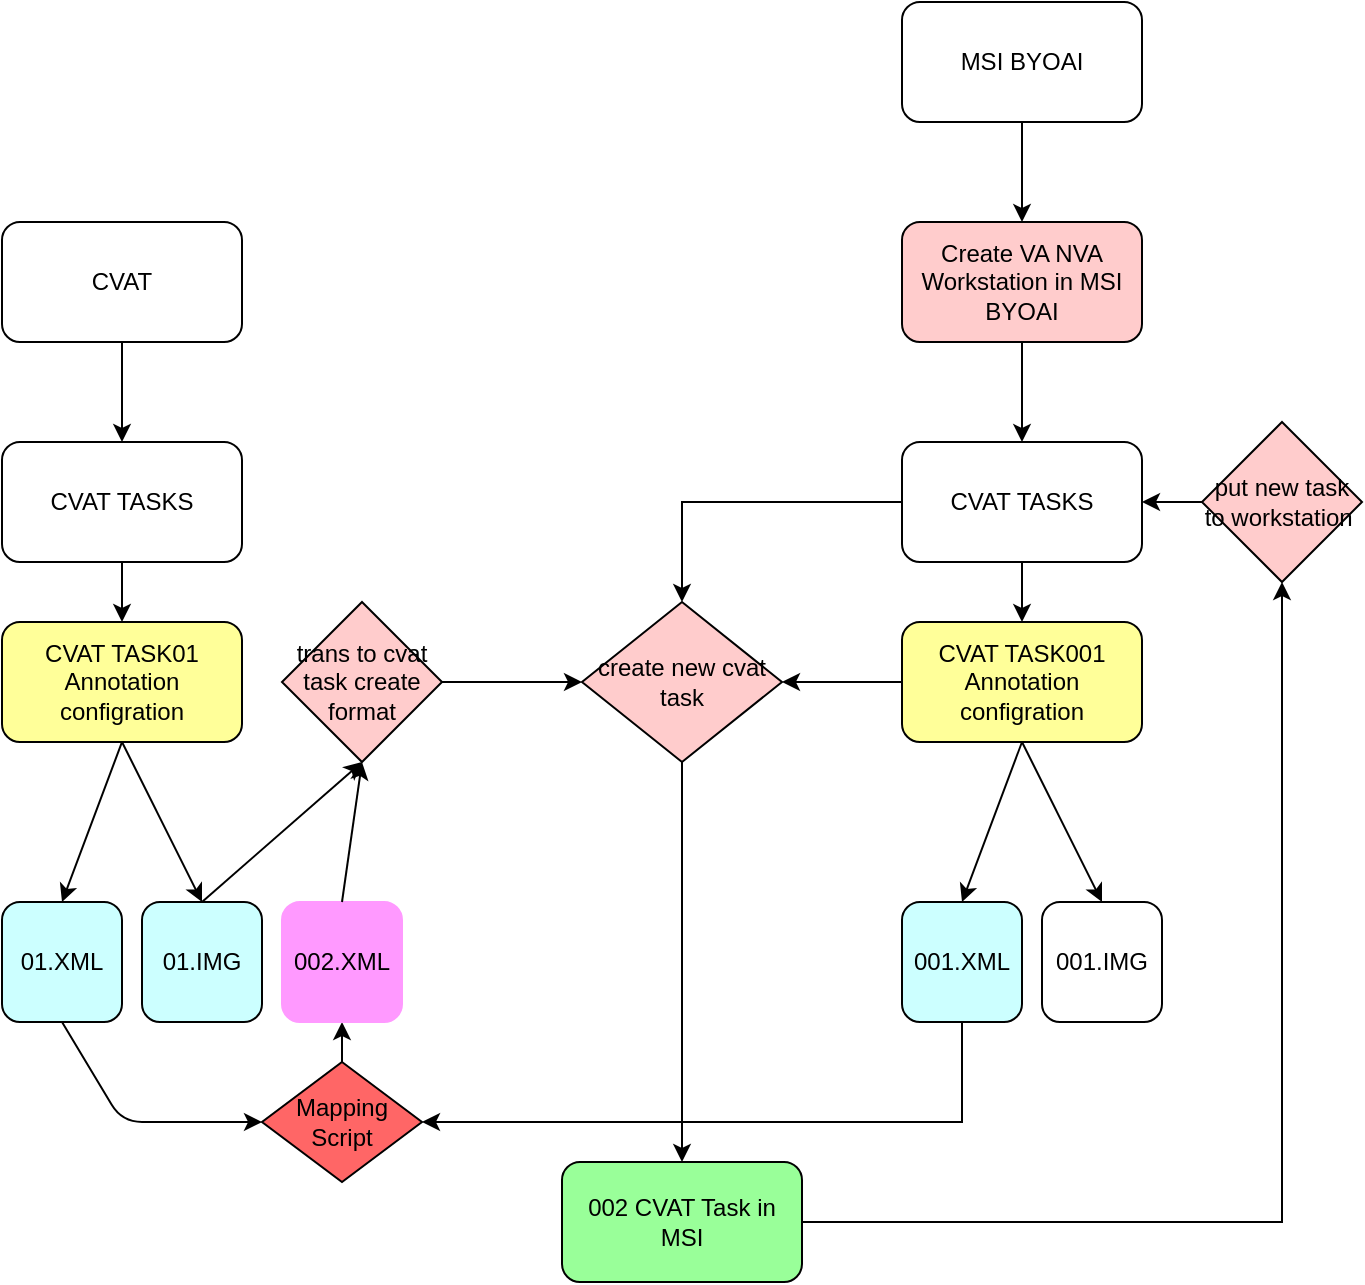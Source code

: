 <mxfile version="15.0.2" type="github">
  <diagram id="uShn4_YHinxp-DKjPIYS" name="Page-1">
    <mxGraphModel dx="1550" dy="800" grid="1" gridSize="10" guides="1" tooltips="1" connect="1" arrows="1" fold="1" page="1" pageScale="1" pageWidth="850" pageHeight="1100" math="0" shadow="0">
      <root>
        <mxCell id="0" />
        <mxCell id="1" parent="0" />
        <mxCell id="4qYPAmRgovbWjJGFVaSB-8" value="Create VA NVA Workstation in MSI BYOAI" style="rounded=1;whiteSpace=wrap;html=1;fillColor=#FFCCCC;" vertex="1" parent="1">
          <mxGeometry x="530" y="150" width="120" height="60" as="geometry" />
        </mxCell>
        <mxCell id="4qYPAmRgovbWjJGFVaSB-14" style="edgeStyle=orthogonalEdgeStyle;rounded=0;orthogonalLoop=1;jettySize=auto;html=1;entryX=0.5;entryY=0;entryDx=0;entryDy=0;" edge="1" parent="1" source="4qYPAmRgovbWjJGFVaSB-10" target="4qYPAmRgovbWjJGFVaSB-13">
          <mxGeometry relative="1" as="geometry" />
        </mxCell>
        <mxCell id="4qYPAmRgovbWjJGFVaSB-28" style="edgeStyle=orthogonalEdgeStyle;rounded=0;orthogonalLoop=1;jettySize=auto;html=1;entryX=0.5;entryY=0;entryDx=0;entryDy=0;" edge="1" parent="1" source="4qYPAmRgovbWjJGFVaSB-10" target="4qYPAmRgovbWjJGFVaSB-32">
          <mxGeometry relative="1" as="geometry">
            <mxPoint x="360" y="490" as="targetPoint" />
          </mxGeometry>
        </mxCell>
        <mxCell id="4qYPAmRgovbWjJGFVaSB-10" value="CVAT TASKS" style="rounded=1;whiteSpace=wrap;html=1;" vertex="1" parent="1">
          <mxGeometry x="530" y="260" width="120" height="60" as="geometry" />
        </mxCell>
        <mxCell id="4qYPAmRgovbWjJGFVaSB-11" value="" style="endArrow=classic;html=1;exitX=0.5;exitY=1;exitDx=0;exitDy=0;entryX=0.5;entryY=0;entryDx=0;entryDy=0;" edge="1" parent="1" source="4qYPAmRgovbWjJGFVaSB-8" target="4qYPAmRgovbWjJGFVaSB-10">
          <mxGeometry width="50" height="50" relative="1" as="geometry">
            <mxPoint x="360" y="130" as="sourcePoint" />
            <mxPoint x="410" y="80" as="targetPoint" />
          </mxGeometry>
        </mxCell>
        <mxCell id="4qYPAmRgovbWjJGFVaSB-35" style="edgeStyle=orthogonalEdgeStyle;rounded=0;orthogonalLoop=1;jettySize=auto;html=1;entryX=1;entryY=0.5;entryDx=0;entryDy=0;" edge="1" parent="1" source="4qYPAmRgovbWjJGFVaSB-13" target="4qYPAmRgovbWjJGFVaSB-32">
          <mxGeometry relative="1" as="geometry" />
        </mxCell>
        <mxCell id="4qYPAmRgovbWjJGFVaSB-13" value="CVAT TASK001&lt;br&gt;Annotation configration" style="rounded=1;whiteSpace=wrap;html=1;fillColor=#FFFF99;" vertex="1" parent="1">
          <mxGeometry x="530" y="350" width="120" height="60" as="geometry" />
        </mxCell>
        <mxCell id="4qYPAmRgovbWjJGFVaSB-20" style="edgeStyle=orthogonalEdgeStyle;rounded=0;orthogonalLoop=1;jettySize=auto;html=1;entryX=0.5;entryY=0;entryDx=0;entryDy=0;" edge="1" parent="1" source="4qYPAmRgovbWjJGFVaSB-15" target="4qYPAmRgovbWjJGFVaSB-18">
          <mxGeometry relative="1" as="geometry" />
        </mxCell>
        <mxCell id="4qYPAmRgovbWjJGFVaSB-15" value="CVAT" style="rounded=1;whiteSpace=wrap;html=1;" vertex="1" parent="1">
          <mxGeometry x="80" y="150" width="120" height="60" as="geometry" />
        </mxCell>
        <mxCell id="4qYPAmRgovbWjJGFVaSB-17" style="edgeStyle=orthogonalEdgeStyle;rounded=0;orthogonalLoop=1;jettySize=auto;html=1;entryX=0.5;entryY=0;entryDx=0;entryDy=0;" edge="1" parent="1" source="4qYPAmRgovbWjJGFVaSB-18" target="4qYPAmRgovbWjJGFVaSB-19">
          <mxGeometry relative="1" as="geometry" />
        </mxCell>
        <mxCell id="4qYPAmRgovbWjJGFVaSB-18" value="CVAT TASKS" style="rounded=1;whiteSpace=wrap;html=1;" vertex="1" parent="1">
          <mxGeometry x="80" y="260" width="120" height="60" as="geometry" />
        </mxCell>
        <mxCell id="4qYPAmRgovbWjJGFVaSB-19" value="CVAT TASK01&lt;br&gt;Annotation configration" style="rounded=1;whiteSpace=wrap;html=1;fillColor=#FFFF99;" vertex="1" parent="1">
          <mxGeometry x="80" y="350" width="120" height="60" as="geometry" />
        </mxCell>
        <mxCell id="4qYPAmRgovbWjJGFVaSB-22" value="" style="endArrow=classic;html=1;exitX=0.5;exitY=1;exitDx=0;exitDy=0;entryX=0.5;entryY=0;entryDx=0;entryDy=0;" edge="1" parent="1" source="4qYPAmRgovbWjJGFVaSB-13" target="4qYPAmRgovbWjJGFVaSB-23">
          <mxGeometry width="50" height="50" relative="1" as="geometry">
            <mxPoint x="360" y="270" as="sourcePoint" />
            <mxPoint x="590" y="480" as="targetPoint" />
          </mxGeometry>
        </mxCell>
        <mxCell id="4qYPAmRgovbWjJGFVaSB-48" style="edgeStyle=orthogonalEdgeStyle;rounded=0;orthogonalLoop=1;jettySize=auto;html=1;entryX=1;entryY=0.5;entryDx=0;entryDy=0;" edge="1" parent="1" source="4qYPAmRgovbWjJGFVaSB-23" target="4qYPAmRgovbWjJGFVaSB-36">
          <mxGeometry relative="1" as="geometry">
            <Array as="points">
              <mxPoint x="560" y="600" />
            </Array>
          </mxGeometry>
        </mxCell>
        <mxCell id="4qYPAmRgovbWjJGFVaSB-23" value="001.XML" style="rounded=1;whiteSpace=wrap;html=1;fillColor=#CCFFFF;" vertex="1" parent="1">
          <mxGeometry x="530" y="490" width="60" height="60" as="geometry" />
        </mxCell>
        <mxCell id="4qYPAmRgovbWjJGFVaSB-25" value="01.XML" style="rounded=1;whiteSpace=wrap;html=1;fillColor=#CCFFFF;" vertex="1" parent="1">
          <mxGeometry x="80" y="490" width="60" height="60" as="geometry" />
        </mxCell>
        <mxCell id="4qYPAmRgovbWjJGFVaSB-27" value="" style="endArrow=classic;html=1;exitX=0.5;exitY=0;exitDx=0;exitDy=0;entryX=0.5;entryY=1;entryDx=0;entryDy=0;" edge="1" parent="1" source="4qYPAmRgovbWjJGFVaSB-36" target="4qYPAmRgovbWjJGFVaSB-31">
          <mxGeometry width="50" height="50" relative="1" as="geometry">
            <mxPoint x="360" y="450" as="sourcePoint" />
            <mxPoint x="260" y="520" as="targetPoint" />
            <Array as="points" />
          </mxGeometry>
        </mxCell>
        <mxCell id="4qYPAmRgovbWjJGFVaSB-31" value="002.XML" style="rounded=1;whiteSpace=wrap;html=1;fillColor=#FF99FF;strokeColor=#FF99FF;" vertex="1" parent="1">
          <mxGeometry x="220" y="490" width="60" height="60" as="geometry" />
        </mxCell>
        <mxCell id="4qYPAmRgovbWjJGFVaSB-32" value="create new cvat task" style="rhombus;whiteSpace=wrap;html=1;fillColor=#FFCCCC;" vertex="1" parent="1">
          <mxGeometry x="370" y="340" width="100" height="80" as="geometry" />
        </mxCell>
        <mxCell id="4qYPAmRgovbWjJGFVaSB-36" value="Mapping&lt;br&gt;Script" style="rhombus;whiteSpace=wrap;html=1;fillColor=#FF6666;" vertex="1" parent="1">
          <mxGeometry x="210" y="570" width="80" height="60" as="geometry" />
        </mxCell>
        <mxCell id="4qYPAmRgovbWjJGFVaSB-37" value="" style="endArrow=classic;html=1;exitX=0.5;exitY=1;exitDx=0;exitDy=0;entryX=0;entryY=0.5;entryDx=0;entryDy=0;" edge="1" parent="1" source="4qYPAmRgovbWjJGFVaSB-25" target="4qYPAmRgovbWjJGFVaSB-36">
          <mxGeometry width="50" height="50" relative="1" as="geometry">
            <mxPoint x="360" y="490" as="sourcePoint" />
            <mxPoint x="410" y="440" as="targetPoint" />
            <Array as="points">
              <mxPoint x="140" y="600" />
            </Array>
          </mxGeometry>
        </mxCell>
        <mxCell id="4qYPAmRgovbWjJGFVaSB-38" value="01.IMG" style="rounded=1;whiteSpace=wrap;html=1;fillColor=#CCFFFF;" vertex="1" parent="1">
          <mxGeometry x="150" y="490" width="60" height="60" as="geometry" />
        </mxCell>
        <mxCell id="4qYPAmRgovbWjJGFVaSB-39" value="" style="endArrow=classic;html=1;exitX=0.5;exitY=1;exitDx=0;exitDy=0;entryX=0.5;entryY=0;entryDx=0;entryDy=0;" edge="1" parent="1" source="4qYPAmRgovbWjJGFVaSB-19" target="4qYPAmRgovbWjJGFVaSB-25">
          <mxGeometry width="50" height="50" relative="1" as="geometry">
            <mxPoint x="360" y="420" as="sourcePoint" />
            <mxPoint x="410" y="370" as="targetPoint" />
          </mxGeometry>
        </mxCell>
        <mxCell id="4qYPAmRgovbWjJGFVaSB-40" value="" style="endArrow=classic;html=1;exitX=0.5;exitY=1;exitDx=0;exitDy=0;entryX=0.5;entryY=0;entryDx=0;entryDy=0;" edge="1" parent="1" source="4qYPAmRgovbWjJGFVaSB-19" target="4qYPAmRgovbWjJGFVaSB-38">
          <mxGeometry width="50" height="50" relative="1" as="geometry">
            <mxPoint x="360" y="420" as="sourcePoint" />
            <mxPoint x="410" y="370" as="targetPoint" />
          </mxGeometry>
        </mxCell>
        <mxCell id="4qYPAmRgovbWjJGFVaSB-44" value="" style="endArrow=classic;html=1;exitX=0.5;exitY=1;exitDx=0;exitDy=0;entryX=0.5;entryY=0;entryDx=0;entryDy=0;" edge="1" parent="1" source="4qYPAmRgovbWjJGFVaSB-13" target="4qYPAmRgovbWjJGFVaSB-46">
          <mxGeometry width="50" height="50" relative="1" as="geometry">
            <mxPoint x="360" y="420" as="sourcePoint" />
            <mxPoint x="670" y="490" as="targetPoint" />
          </mxGeometry>
        </mxCell>
        <mxCell id="4qYPAmRgovbWjJGFVaSB-46" value="001.IMG" style="rounded=1;whiteSpace=wrap;html=1;" vertex="1" parent="1">
          <mxGeometry x="600" y="490" width="60" height="60" as="geometry" />
        </mxCell>
        <mxCell id="4qYPAmRgovbWjJGFVaSB-51" value="" style="endArrow=classic;html=1;exitX=0.5;exitY=1;exitDx=0;exitDy=0;" edge="1" parent="1" source="4qYPAmRgovbWjJGFVaSB-32" target="4qYPAmRgovbWjJGFVaSB-52">
          <mxGeometry width="50" height="50" relative="1" as="geometry">
            <mxPoint x="360" y="420" as="sourcePoint" />
            <mxPoint x="350" y="680" as="targetPoint" />
          </mxGeometry>
        </mxCell>
        <mxCell id="4qYPAmRgovbWjJGFVaSB-65" style="edgeStyle=orthogonalEdgeStyle;rounded=0;orthogonalLoop=1;jettySize=auto;html=1;entryX=0.5;entryY=1;entryDx=0;entryDy=0;" edge="1" parent="1" source="4qYPAmRgovbWjJGFVaSB-52" target="4qYPAmRgovbWjJGFVaSB-62">
          <mxGeometry relative="1" as="geometry">
            <Array as="points">
              <mxPoint x="720" y="650" />
            </Array>
          </mxGeometry>
        </mxCell>
        <mxCell id="4qYPAmRgovbWjJGFVaSB-52" value="002 CVAT Task in MSI" style="rounded=1;whiteSpace=wrap;html=1;fillColor=#99FF99;" vertex="1" parent="1">
          <mxGeometry x="360" y="620" width="120" height="60" as="geometry" />
        </mxCell>
        <mxCell id="4qYPAmRgovbWjJGFVaSB-54" style="edgeStyle=orthogonalEdgeStyle;rounded=0;orthogonalLoop=1;jettySize=auto;html=1;entryX=0.5;entryY=0;entryDx=0;entryDy=0;" edge="1" parent="1" source="4qYPAmRgovbWjJGFVaSB-53" target="4qYPAmRgovbWjJGFVaSB-8">
          <mxGeometry relative="1" as="geometry" />
        </mxCell>
        <mxCell id="4qYPAmRgovbWjJGFVaSB-53" value="MSI BYOAI" style="rounded=1;whiteSpace=wrap;html=1;fillColor=none;" vertex="1" parent="1">
          <mxGeometry x="530" y="40" width="120" height="60" as="geometry" />
        </mxCell>
        <mxCell id="4qYPAmRgovbWjJGFVaSB-56" value="" style="endArrow=classic;html=1;exitX=0.5;exitY=0;exitDx=0;exitDy=0;entryX=0.5;entryY=1;entryDx=0;entryDy=0;" edge="1" parent="1" source="4qYPAmRgovbWjJGFVaSB-38" target="4qYPAmRgovbWjJGFVaSB-59">
          <mxGeometry width="50" height="50" relative="1" as="geometry">
            <mxPoint x="360" y="430" as="sourcePoint" />
            <mxPoint x="230" y="420" as="targetPoint" />
          </mxGeometry>
        </mxCell>
        <mxCell id="4qYPAmRgovbWjJGFVaSB-57" value="" style="endArrow=classic;html=1;exitX=0.5;exitY=0;exitDx=0;exitDy=0;entryX=0.5;entryY=1;entryDx=0;entryDy=0;" edge="1" parent="1" source="4qYPAmRgovbWjJGFVaSB-31" target="4qYPAmRgovbWjJGFVaSB-59">
          <mxGeometry width="50" height="50" relative="1" as="geometry">
            <mxPoint x="360" y="430" as="sourcePoint" />
            <mxPoint x="260" y="460" as="targetPoint" />
          </mxGeometry>
        </mxCell>
        <mxCell id="4qYPAmRgovbWjJGFVaSB-60" style="edgeStyle=orthogonalEdgeStyle;rounded=0;orthogonalLoop=1;jettySize=auto;html=1;entryX=0;entryY=0.5;entryDx=0;entryDy=0;" edge="1" parent="1" source="4qYPAmRgovbWjJGFVaSB-59" target="4qYPAmRgovbWjJGFVaSB-32">
          <mxGeometry relative="1" as="geometry" />
        </mxCell>
        <mxCell id="4qYPAmRgovbWjJGFVaSB-59" value="trans to cvat task create format" style="rhombus;whiteSpace=wrap;html=1;fillColor=#FFCCCC;" vertex="1" parent="1">
          <mxGeometry x="220" y="340" width="80" height="80" as="geometry" />
        </mxCell>
        <mxCell id="4qYPAmRgovbWjJGFVaSB-64" style="edgeStyle=orthogonalEdgeStyle;rounded=0;orthogonalLoop=1;jettySize=auto;html=1;entryX=1;entryY=0.5;entryDx=0;entryDy=0;" edge="1" parent="1" source="4qYPAmRgovbWjJGFVaSB-62" target="4qYPAmRgovbWjJGFVaSB-10">
          <mxGeometry relative="1" as="geometry" />
        </mxCell>
        <mxCell id="4qYPAmRgovbWjJGFVaSB-62" value="put new task to workstation&amp;nbsp;" style="rhombus;whiteSpace=wrap;html=1;strokeColor=#000000;fillColor=#FFCCCC;" vertex="1" parent="1">
          <mxGeometry x="680" y="250" width="80" height="80" as="geometry" />
        </mxCell>
      </root>
    </mxGraphModel>
  </diagram>
</mxfile>
